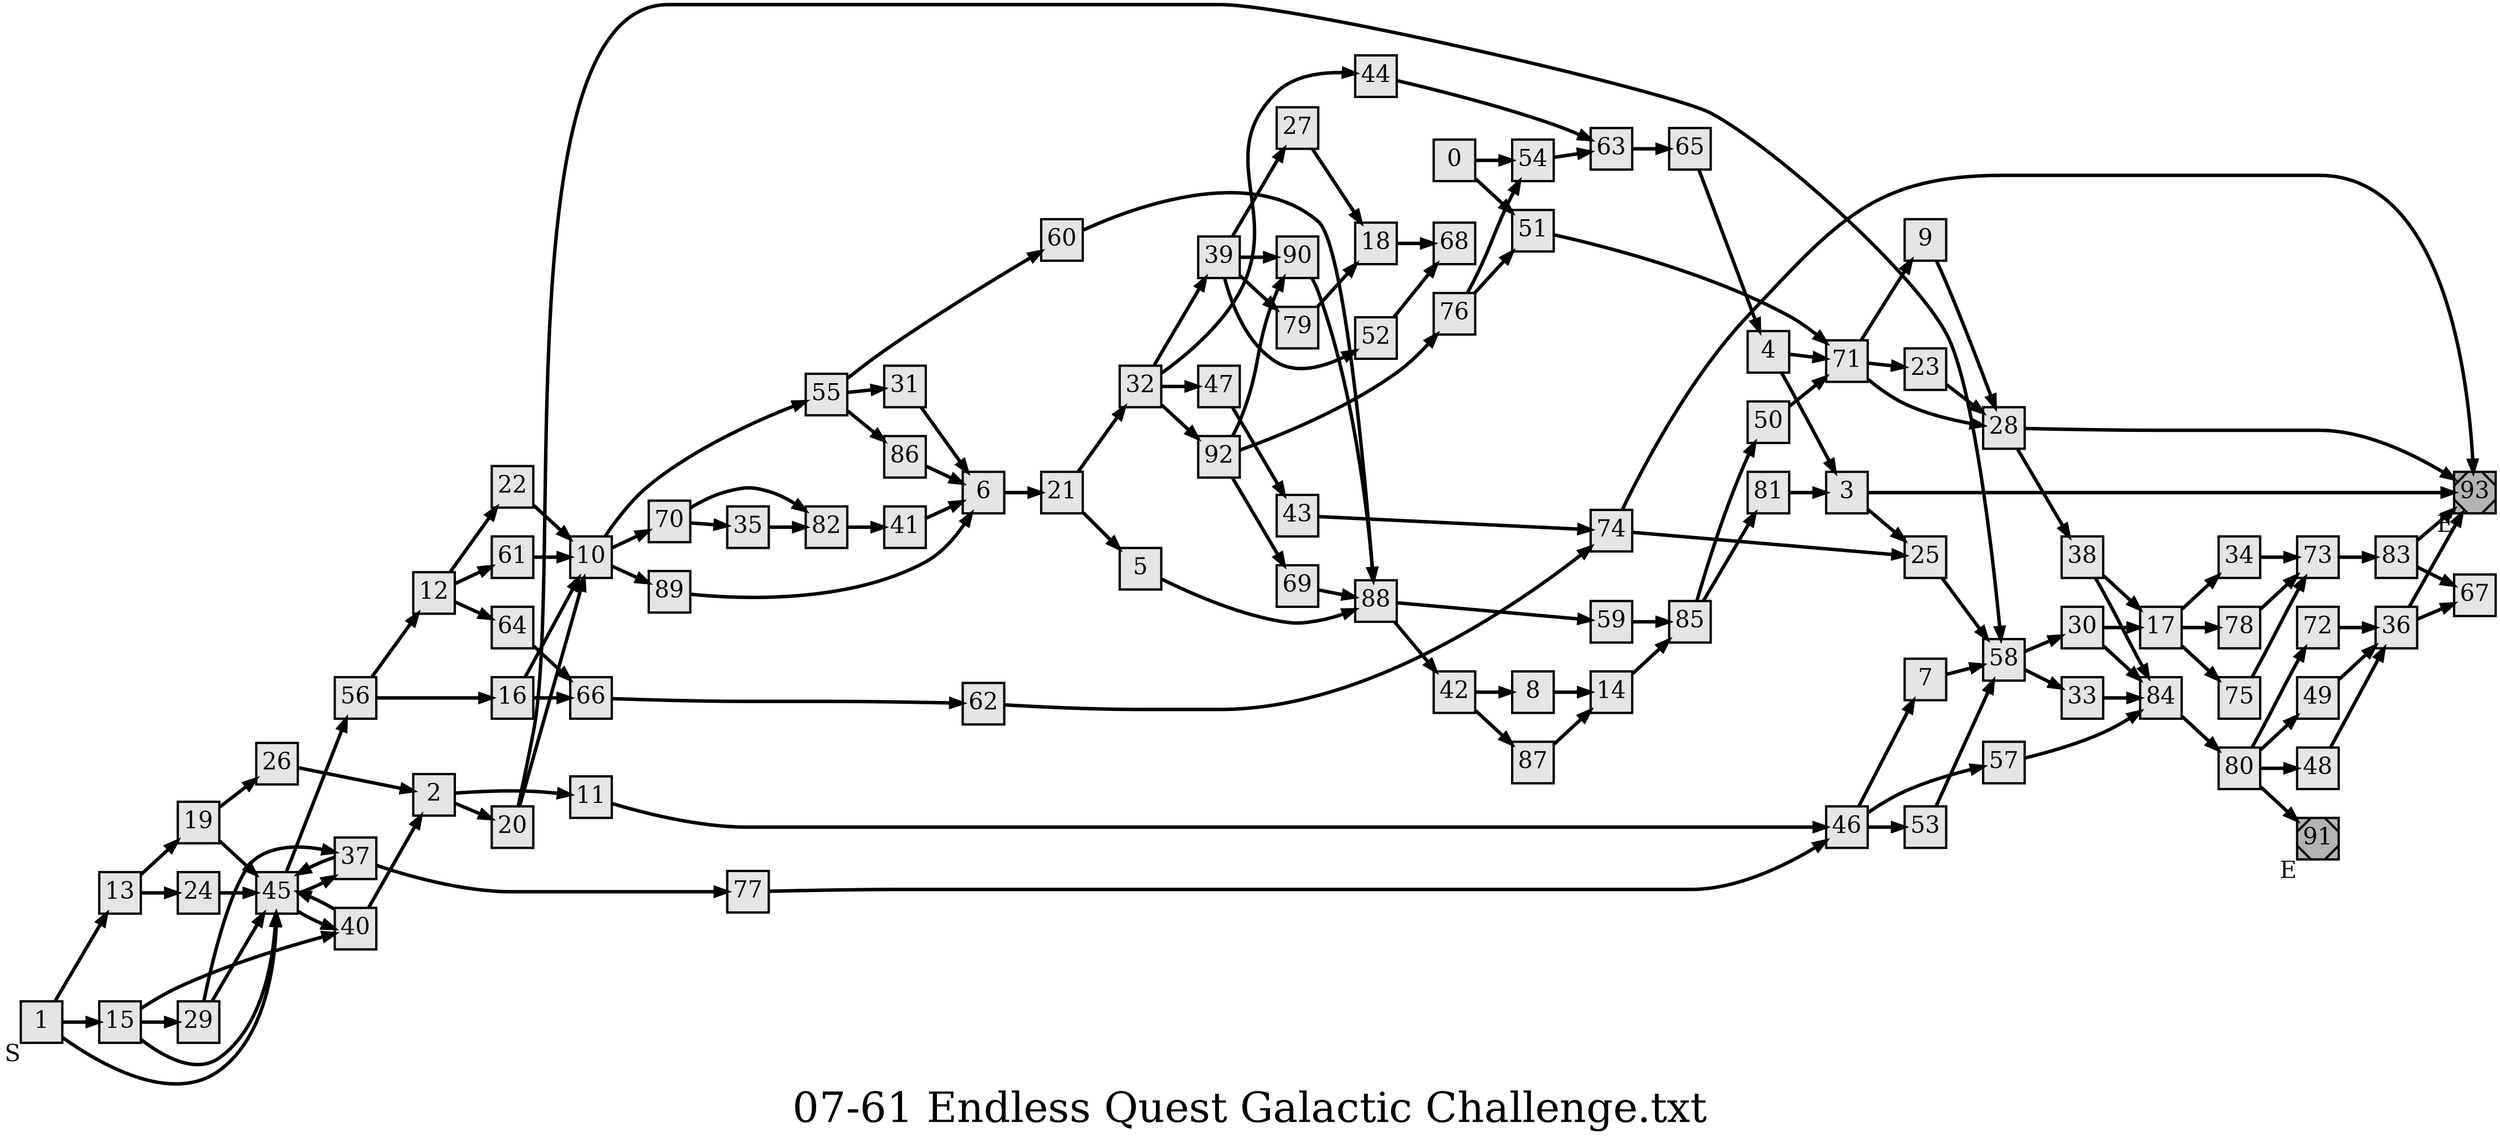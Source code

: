 digraph g{
  graph [ label="07-61 Endless Quest Galactic Challenge.txt" rankdir=LR, ordering=out, fontsize=36, nodesep="0.35", ranksep="0.45"];
  node  [shape=rect, penwidth=2, fontsize=20, style=filled, fillcolor=grey90, margin="0,0", labelfloat=true, regular=true, fixedsize=true];
  edge  [labelfloat=true, penwidth=3, fontsize=12];

  0 -> 54;
  0 -> 51;
  1	[ xlabel="S" ];
  1 -> 13;
  1 -> 15;
  1 -> 45;
  2 -> 11;
  2 -> 20;
  3 -> 93;
  3 -> 25;
  4 -> 71;
  4 -> 3;
  5 -> 88;
  6 -> 21;
  7 -> 58;
  8 -> 14;
  9 -> 28;
  10 -> 55;
  10 -> 70;
  10 -> 89;
  11 -> 46;
  12 -> 22;
  12 -> 61;
  12 -> 64;
  13 -> 19;
  13 -> 24;
  14 -> 85;
  15 -> 40;
  15 -> 29;
  15 -> 45;
  16 -> 10;
  16 -> 66;
  17 -> 34;
  17 -> 78;
  17 -> 75;
  18 -> 68;
  19 -> 26;
  19 -> 45;
  20 -> 58;
  20 -> 10;
  21 -> 32;
  21 -> 5;
  22 -> 10;
  23 -> 28;
  24 -> 45;
  25 -> 58;
  26 -> 2;
  27 -> 18;
  28 -> 93;
  28 -> 38;
  29 -> 37;
  29 -> 45;
  30 -> 17;
  30 -> 84;
  31 -> 6;
  32 -> 39;
  32 -> 44;
  32 -> 47;
  32 -> 92;
  33 -> 84;
  34 -> 73;
  35 -> 82;
  36 -> 93;
  36 -> 67;
  37 -> 77;
  37 -> 45;
  38 -> 17;
  38 -> 84;
  39 -> 27;
  39 -> 90;
  39 -> 79;
  39 -> 52;
  40 -> 2;
  40 -> 45;
  41 -> 6;
  42 -> 8;
  42 -> 87;
  43 -> 74;
  44 -> 63;
  45 -> 56;
  45 -> 37;
  45 -> 40;
  46 -> 7;
  46 -> 57;
  46 -> 53;
  47 -> 43;
  48 -> 36;
  49 -> 36;
  50 -> 71;
  51 -> 71;
  52 -> 68;
  53 -> 58;
  54 -> 63;
  55 -> 60;
  55 -> 31;
  55 -> 86;
  56 -> 12;
  56 -> 16;
  57 -> 84;
  58 -> 30;
  58 -> 33;
  59 -> 85;
  60 -> 88;
  61 -> 10;
  62 -> 74;
  63 -> 65;
  64 -> 66;
  65 -> 4;
  66 -> 62;
  69 -> 88;
  70 -> 82;
  70 -> 35;
  71 -> 9;
  71 -> 23;
  71 -> 28;
  72 -> 36;
  73 -> 83;
  74 -> 93;
  74 -> 25;
  75 -> 73;
  76 -> 54;
  76 -> 51;
  77 -> 46;
  78 -> 73;
  79 -> 18;
  80 -> 72;
  80 -> 49;
  80 -> 48;
  80 -> 91;
  81 -> 3;
  82 -> 41;
  83 -> 93;
  83 -> 67;
  84 -> 80;
  85 -> 50;
  85 -> 81;
  86 -> 6;
  87 -> 14;
  88 -> 59;
  88 -> 42;
  89 -> 6;
  90 -> 88;
  91	[ xlabel="E", shape=Msquare, fontsize=20, fillcolor=grey70 ];
  92 -> 90;
  92 -> 76;
  92 -> 69;
  93	[ xlabel="E", shape=Msquare, fontsize=20, fillcolor=grey70 ];
}

